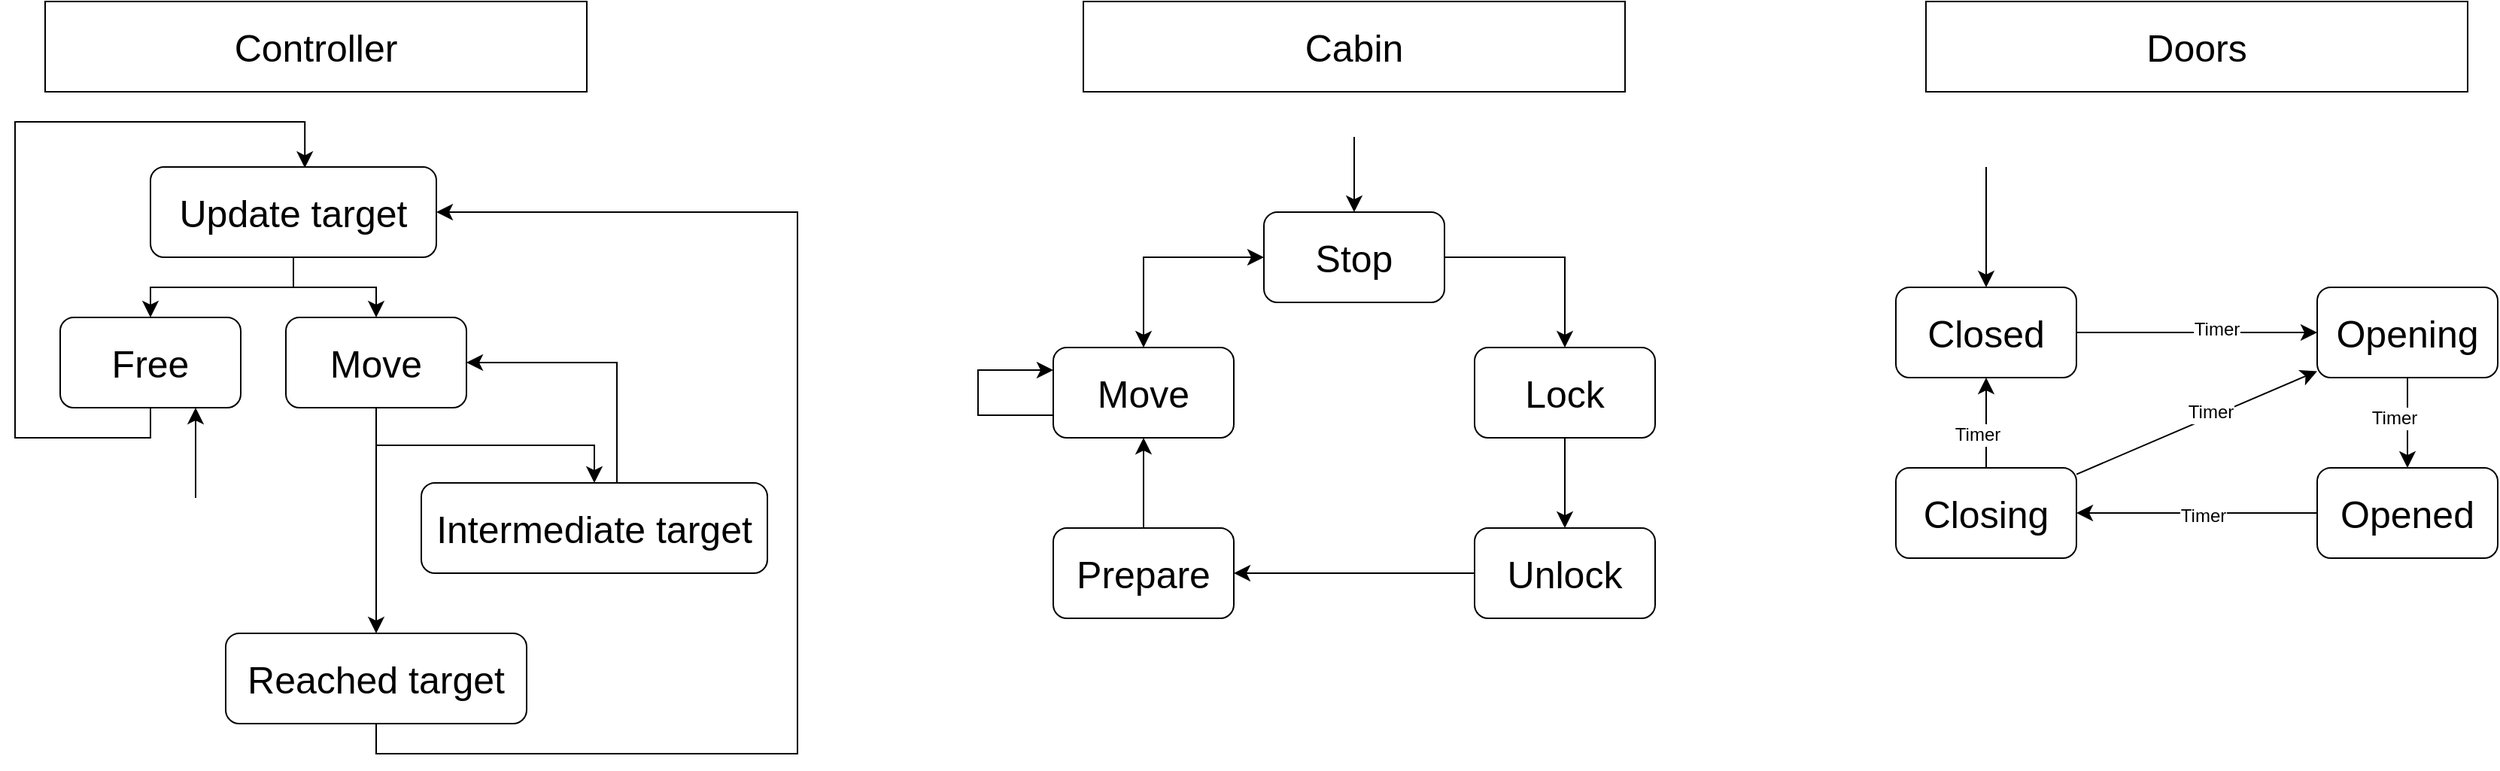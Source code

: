 <mxfile version="24.2.5" type="device">
  <diagram name="Страница — 1" id="gug9YWVX5ZGK4OThJXDl">
    <mxGraphModel dx="1265" dy="974" grid="1" gridSize="10" guides="1" tooltips="1" connect="1" arrows="1" fold="1" page="1" pageScale="1" pageWidth="4000" pageHeight="2000" math="0" shadow="0">
      <root>
        <mxCell id="0" />
        <mxCell id="1" parent="0" />
        <mxCell id="VhRbGQZjsnHlF9N6oI5H-1" value="&lt;span style=&quot;font-size: 25px;&quot;&gt;Controller&lt;/span&gt;" style="rounded=0;whiteSpace=wrap;html=1;" vertex="1" parent="1">
          <mxGeometry x="700" y="370" width="360" height="60" as="geometry" />
        </mxCell>
        <mxCell id="VhRbGQZjsnHlF9N6oI5H-2" value="&lt;font style=&quot;font-size: 25px;&quot;&gt;Free&lt;/font&gt;" style="rounded=1;whiteSpace=wrap;html=1;" vertex="1" parent="1">
          <mxGeometry x="710" y="580" width="120" height="60" as="geometry" />
        </mxCell>
        <mxCell id="VhRbGQZjsnHlF9N6oI5H-3" value="&lt;font style=&quot;font-size: 25px;&quot;&gt;Move&lt;/font&gt;" style="rounded=1;whiteSpace=wrap;html=1;" vertex="1" parent="1">
          <mxGeometry x="860" y="580" width="120" height="60" as="geometry" />
        </mxCell>
        <mxCell id="VhRbGQZjsnHlF9N6oI5H-4" value="&lt;font style=&quot;font-size: 25px;&quot;&gt;Reached target&lt;/font&gt;" style="rounded=1;whiteSpace=wrap;html=1;" vertex="1" parent="1">
          <mxGeometry x="820" y="790" width="200" height="60" as="geometry" />
        </mxCell>
        <mxCell id="VhRbGQZjsnHlF9N6oI5H-5" value="&lt;font style=&quot;font-size: 25px;&quot;&gt;Update target&lt;/font&gt;" style="rounded=1;whiteSpace=wrap;html=1;" vertex="1" parent="1">
          <mxGeometry x="770" y="480" width="190" height="60" as="geometry" />
        </mxCell>
        <mxCell id="VhRbGQZjsnHlF9N6oI5H-6" value="" style="endArrow=classic;html=1;rounded=0;fontSize=12;startSize=8;endSize=8;edgeStyle=orthogonalEdgeStyle;entryX=0.54;entryY=0.011;entryDx=0;entryDy=0;entryPerimeter=0;exitX=0.5;exitY=1;exitDx=0;exitDy=0;" edge="1" parent="1" source="VhRbGQZjsnHlF9N6oI5H-2" target="VhRbGQZjsnHlF9N6oI5H-5">
          <mxGeometry width="50" height="50" relative="1" as="geometry">
            <mxPoint x="870" y="620" as="sourcePoint" />
            <mxPoint x="920" y="570" as="targetPoint" />
            <Array as="points">
              <mxPoint x="770" y="660" />
              <mxPoint x="680" y="660" />
              <mxPoint x="680" y="450" />
              <mxPoint x="873" y="450" />
            </Array>
          </mxGeometry>
        </mxCell>
        <mxCell id="VhRbGQZjsnHlF9N6oI5H-8" value="" style="endArrow=classic;html=1;rounded=0;fontSize=12;startSize=8;endSize=8;edgeStyle=orthogonalEdgeStyle;" edge="1" parent="1" source="VhRbGQZjsnHlF9N6oI5H-5" target="VhRbGQZjsnHlF9N6oI5H-2">
          <mxGeometry width="50" height="50" relative="1" as="geometry">
            <mxPoint x="870" y="620" as="sourcePoint" />
            <mxPoint x="920" y="570" as="targetPoint" />
          </mxGeometry>
        </mxCell>
        <mxCell id="VhRbGQZjsnHlF9N6oI5H-9" value="" style="endArrow=classic;html=1;rounded=0;fontSize=12;startSize=8;endSize=8;edgeStyle=orthogonalEdgeStyle;" edge="1" parent="1" source="VhRbGQZjsnHlF9N6oI5H-5" target="VhRbGQZjsnHlF9N6oI5H-3">
          <mxGeometry width="50" height="50" relative="1" as="geometry">
            <mxPoint x="870" y="620" as="sourcePoint" />
            <mxPoint x="920" y="570" as="targetPoint" />
          </mxGeometry>
        </mxCell>
        <mxCell id="VhRbGQZjsnHlF9N6oI5H-10" value="" style="endArrow=classic;html=1;rounded=0;fontSize=12;startSize=8;endSize=8;curved=1;entryX=0.5;entryY=0;entryDx=0;entryDy=0;" edge="1" parent="1" source="VhRbGQZjsnHlF9N6oI5H-3" target="VhRbGQZjsnHlF9N6oI5H-4">
          <mxGeometry width="50" height="50" relative="1" as="geometry">
            <mxPoint x="870" y="620" as="sourcePoint" />
            <mxPoint x="1050" y="700" as="targetPoint" />
          </mxGeometry>
        </mxCell>
        <mxCell id="VhRbGQZjsnHlF9N6oI5H-11" value="" style="endArrow=classic;html=1;rounded=0;fontSize=12;startSize=8;endSize=8;exitX=0.5;exitY=1;exitDx=0;exitDy=0;entryX=1;entryY=0.5;entryDx=0;entryDy=0;edgeStyle=orthogonalEdgeStyle;" edge="1" parent="1" source="VhRbGQZjsnHlF9N6oI5H-4" target="VhRbGQZjsnHlF9N6oI5H-5">
          <mxGeometry width="50" height="50" relative="1" as="geometry">
            <mxPoint x="870" y="620" as="sourcePoint" />
            <mxPoint x="920" y="570" as="targetPoint" />
            <Array as="points">
              <mxPoint x="920" y="870" />
              <mxPoint x="1200" y="870" />
              <mxPoint x="1200" y="510" />
            </Array>
          </mxGeometry>
        </mxCell>
        <mxCell id="VhRbGQZjsnHlF9N6oI5H-12" value="&lt;span style=&quot;font-size: 25px;&quot;&gt;Cabin&lt;/span&gt;" style="rounded=0;whiteSpace=wrap;html=1;" vertex="1" parent="1">
          <mxGeometry x="1390" y="370" width="360" height="60" as="geometry" />
        </mxCell>
        <mxCell id="VhRbGQZjsnHlF9N6oI5H-13" value="&lt;font style=&quot;font-size: 25px;&quot;&gt;Move&lt;/font&gt;" style="rounded=1;whiteSpace=wrap;html=1;" vertex="1" parent="1">
          <mxGeometry x="1370" y="600" width="120" height="60" as="geometry" />
        </mxCell>
        <mxCell id="VhRbGQZjsnHlF9N6oI5H-17" value="&lt;font style=&quot;font-size: 25px;&quot;&gt;Prepare&lt;/font&gt;" style="rounded=1;whiteSpace=wrap;html=1;" vertex="1" parent="1">
          <mxGeometry x="1370" y="720" width="120" height="60" as="geometry" />
        </mxCell>
        <mxCell id="VhRbGQZjsnHlF9N6oI5H-18" value="&lt;font style=&quot;font-size: 25px;&quot;&gt;Stop&lt;/font&gt;" style="rounded=1;whiteSpace=wrap;html=1;" vertex="1" parent="1">
          <mxGeometry x="1510" y="510" width="120" height="60" as="geometry" />
        </mxCell>
        <mxCell id="VhRbGQZjsnHlF9N6oI5H-19" value="&lt;font style=&quot;font-size: 25px;&quot;&gt;Lock&lt;/font&gt;" style="rounded=1;whiteSpace=wrap;html=1;" vertex="1" parent="1">
          <mxGeometry x="1650" y="600" width="120" height="60" as="geometry" />
        </mxCell>
        <mxCell id="VhRbGQZjsnHlF9N6oI5H-20" value="&lt;font style=&quot;font-size: 25px;&quot;&gt;Unlock&lt;/font&gt;" style="rounded=1;whiteSpace=wrap;html=1;" vertex="1" parent="1">
          <mxGeometry x="1650" y="720" width="120" height="60" as="geometry" />
        </mxCell>
        <mxCell id="VhRbGQZjsnHlF9N6oI5H-21" value="" style="endArrow=classic;html=1;rounded=0;fontSize=12;startSize=8;endSize=8;exitX=1;exitY=0.5;exitDx=0;exitDy=0;entryX=0.5;entryY=0;entryDx=0;entryDy=0;edgeStyle=orthogonalEdgeStyle;" edge="1" parent="1" source="VhRbGQZjsnHlF9N6oI5H-18" target="VhRbGQZjsnHlF9N6oI5H-19">
          <mxGeometry width="50" height="50" relative="1" as="geometry">
            <mxPoint x="1460" y="620" as="sourcePoint" />
            <mxPoint x="1510" y="570" as="targetPoint" />
          </mxGeometry>
        </mxCell>
        <mxCell id="VhRbGQZjsnHlF9N6oI5H-22" value="" style="endArrow=classic;html=1;rounded=0;fontSize=12;startSize=8;endSize=8;curved=1;" edge="1" parent="1" source="VhRbGQZjsnHlF9N6oI5H-19" target="VhRbGQZjsnHlF9N6oI5H-20">
          <mxGeometry width="50" height="50" relative="1" as="geometry">
            <mxPoint x="1460" y="620" as="sourcePoint" />
            <mxPoint x="1510" y="570" as="targetPoint" />
          </mxGeometry>
        </mxCell>
        <mxCell id="VhRbGQZjsnHlF9N6oI5H-23" value="" style="endArrow=classic;html=1;rounded=0;fontSize=12;startSize=8;endSize=8;curved=1;" edge="1" parent="1" source="VhRbGQZjsnHlF9N6oI5H-20" target="VhRbGQZjsnHlF9N6oI5H-17">
          <mxGeometry width="50" height="50" relative="1" as="geometry">
            <mxPoint x="1460" y="620" as="sourcePoint" />
            <mxPoint x="1510" y="570" as="targetPoint" />
          </mxGeometry>
        </mxCell>
        <mxCell id="VhRbGQZjsnHlF9N6oI5H-24" value="" style="endArrow=classic;html=1;rounded=0;fontSize=12;startSize=8;endSize=8;curved=1;" edge="1" parent="1" source="VhRbGQZjsnHlF9N6oI5H-17" target="VhRbGQZjsnHlF9N6oI5H-13">
          <mxGeometry width="50" height="50" relative="1" as="geometry">
            <mxPoint x="1460" y="620" as="sourcePoint" />
            <mxPoint x="1510" y="570" as="targetPoint" />
          </mxGeometry>
        </mxCell>
        <mxCell id="VhRbGQZjsnHlF9N6oI5H-25" value="" style="endArrow=classic;startArrow=classic;html=1;rounded=0;fontSize=12;startSize=8;endSize=8;edgeStyle=orthogonalEdgeStyle;" edge="1" parent="1" source="VhRbGQZjsnHlF9N6oI5H-13" target="VhRbGQZjsnHlF9N6oI5H-18">
          <mxGeometry width="50" height="50" relative="1" as="geometry">
            <mxPoint x="1400" y="570" as="sourcePoint" />
            <mxPoint x="1480" y="510" as="targetPoint" />
            <Array as="points">
              <mxPoint x="1430" y="540" />
            </Array>
          </mxGeometry>
        </mxCell>
        <mxCell id="VhRbGQZjsnHlF9N6oI5H-26" value="" style="endArrow=classic;html=1;rounded=0;fontSize=12;startSize=8;endSize=8;exitX=0;exitY=0.75;exitDx=0;exitDy=0;edgeStyle=orthogonalEdgeStyle;entryX=0;entryY=0.25;entryDx=0;entryDy=0;" edge="1" parent="1" source="VhRbGQZjsnHlF9N6oI5H-13" target="VhRbGQZjsnHlF9N6oI5H-13">
          <mxGeometry width="50" height="50" relative="1" as="geometry">
            <mxPoint x="1250" y="660" as="sourcePoint" />
            <mxPoint x="1280" y="610" as="targetPoint" />
            <Array as="points">
              <mxPoint x="1320" y="645" />
              <mxPoint x="1320" y="615" />
            </Array>
          </mxGeometry>
        </mxCell>
        <mxCell id="VhRbGQZjsnHlF9N6oI5H-27" value="" style="endArrow=classic;html=1;rounded=0;fontSize=12;startSize=8;endSize=8;curved=1;entryX=0.75;entryY=1;entryDx=0;entryDy=0;" edge="1" parent="1" target="VhRbGQZjsnHlF9N6oI5H-2">
          <mxGeometry width="50" height="50" relative="1" as="geometry">
            <mxPoint x="800" y="700" as="sourcePoint" />
            <mxPoint x="1510" y="700" as="targetPoint" />
          </mxGeometry>
        </mxCell>
        <mxCell id="VhRbGQZjsnHlF9N6oI5H-29" value="" style="endArrow=classic;html=1;rounded=0;fontSize=12;startSize=8;endSize=8;curved=1;entryX=0.5;entryY=0;entryDx=0;entryDy=0;" edge="1" parent="1" target="VhRbGQZjsnHlF9N6oI5H-18">
          <mxGeometry width="50" height="50" relative="1" as="geometry">
            <mxPoint x="1570" y="460" as="sourcePoint" />
            <mxPoint x="1510" y="720" as="targetPoint" />
          </mxGeometry>
        </mxCell>
        <mxCell id="VhRbGQZjsnHlF9N6oI5H-30" value="&lt;font style=&quot;font-size: 25px;&quot;&gt;Closed&lt;/font&gt;" style="rounded=1;whiteSpace=wrap;html=1;" vertex="1" parent="1">
          <mxGeometry x="1930" y="560" width="120" height="60" as="geometry" />
        </mxCell>
        <mxCell id="VhRbGQZjsnHlF9N6oI5H-31" value="&lt;font style=&quot;font-size: 25px;&quot;&gt;Closing&lt;/font&gt;" style="rounded=1;whiteSpace=wrap;html=1;" vertex="1" parent="1">
          <mxGeometry x="1930" y="680" width="120" height="60" as="geometry" />
        </mxCell>
        <mxCell id="VhRbGQZjsnHlF9N6oI5H-32" value="&lt;font style=&quot;font-size: 25px;&quot;&gt;Opening&lt;/font&gt;" style="rounded=1;whiteSpace=wrap;html=1;" vertex="1" parent="1">
          <mxGeometry x="2210" y="560" width="120" height="60" as="geometry" />
        </mxCell>
        <mxCell id="VhRbGQZjsnHlF9N6oI5H-33" value="&lt;span style=&quot;font-size: 25px;&quot;&gt;Opened&lt;/span&gt;" style="rounded=1;whiteSpace=wrap;html=1;" vertex="1" parent="1">
          <mxGeometry x="2210" y="680" width="120" height="60" as="geometry" />
        </mxCell>
        <mxCell id="VhRbGQZjsnHlF9N6oI5H-34" value="" style="endArrow=classic;html=1;rounded=0;fontSize=12;startSize=8;endSize=8;curved=1;" edge="1" source="VhRbGQZjsnHlF9N6oI5H-32" target="VhRbGQZjsnHlF9N6oI5H-33" parent="1">
          <mxGeometry width="50" height="50" relative="1" as="geometry">
            <mxPoint x="2020" y="580" as="sourcePoint" />
            <mxPoint x="2070" y="530" as="targetPoint" />
          </mxGeometry>
        </mxCell>
        <mxCell id="VhRbGQZjsnHlF9N6oI5H-35" value="" style="endArrow=classic;html=1;rounded=0;fontSize=12;startSize=8;endSize=8;curved=1;" edge="1" source="VhRbGQZjsnHlF9N6oI5H-33" target="VhRbGQZjsnHlF9N6oI5H-31" parent="1">
          <mxGeometry width="50" height="50" relative="1" as="geometry">
            <mxPoint x="2020" y="580" as="sourcePoint" />
            <mxPoint x="2070" y="530" as="targetPoint" />
          </mxGeometry>
        </mxCell>
        <mxCell id="VhRbGQZjsnHlF9N6oI5H-36" value="" style="endArrow=classic;html=1;rounded=0;fontSize=12;startSize=8;endSize=8;curved=1;" edge="1" source="VhRbGQZjsnHlF9N6oI5H-31" target="VhRbGQZjsnHlF9N6oI5H-30" parent="1">
          <mxGeometry width="50" height="50" relative="1" as="geometry">
            <mxPoint x="2020" y="580" as="sourcePoint" />
            <mxPoint x="2070" y="530" as="targetPoint" />
          </mxGeometry>
        </mxCell>
        <mxCell id="VhRbGQZjsnHlF9N6oI5H-38" value="&lt;span style=&quot;font-size: 25px;&quot;&gt;Doors&lt;/span&gt;" style="rounded=0;whiteSpace=wrap;html=1;" vertex="1" parent="1">
          <mxGeometry x="1950" y="370" width="360" height="60" as="geometry" />
        </mxCell>
        <mxCell id="VhRbGQZjsnHlF9N6oI5H-39" value="" style="endArrow=classic;html=1;rounded=0;fontSize=12;startSize=8;endSize=8;curved=0;" edge="1" parent="1" source="VhRbGQZjsnHlF9N6oI5H-30" target="VhRbGQZjsnHlF9N6oI5H-32">
          <mxGeometry width="50" height="50" relative="1" as="geometry">
            <mxPoint x="1960" y="670" as="sourcePoint" />
            <mxPoint x="2010" y="620" as="targetPoint" />
          </mxGeometry>
        </mxCell>
        <mxCell id="VhRbGQZjsnHlF9N6oI5H-42" value="Timer" style="edgeLabel;html=1;align=center;verticalAlign=middle;resizable=0;points=[];fontSize=12;" vertex="1" connectable="0" parent="VhRbGQZjsnHlF9N6oI5H-39">
          <mxGeometry x="0.148" y="2" relative="1" as="geometry">
            <mxPoint x="1" as="offset" />
          </mxGeometry>
        </mxCell>
        <mxCell id="VhRbGQZjsnHlF9N6oI5H-40" value="" style="endArrow=classic;html=1;rounded=0;fontSize=12;startSize=8;endSize=8;curved=1;" edge="1" parent="1" source="VhRbGQZjsnHlF9N6oI5H-31" target="VhRbGQZjsnHlF9N6oI5H-32">
          <mxGeometry width="50" height="50" relative="1" as="geometry">
            <mxPoint x="1960" y="670" as="sourcePoint" />
            <mxPoint x="2010" y="620" as="targetPoint" />
          </mxGeometry>
        </mxCell>
        <mxCell id="VhRbGQZjsnHlF9N6oI5H-43" value="Timer" style="edgeLabel;html=1;align=center;verticalAlign=middle;resizable=0;points=[];fontSize=12;" vertex="1" connectable="0" parent="1">
          <mxGeometry x="2152.25" y="598" as="geometry">
            <mxPoint x="108" y="49" as="offset" />
          </mxGeometry>
        </mxCell>
        <mxCell id="VhRbGQZjsnHlF9N6oI5H-44" value="Timer" style="edgeLabel;html=1;align=center;verticalAlign=middle;resizable=0;points=[];fontSize=12;" vertex="1" connectable="0" parent="1">
          <mxGeometry x="2140" y="630" as="geometry">
            <mxPoint x="-1" y="13" as="offset" />
          </mxGeometry>
        </mxCell>
        <mxCell id="VhRbGQZjsnHlF9N6oI5H-45" value="Timer" style="edgeLabel;html=1;align=center;verticalAlign=middle;resizable=0;points=[];fontSize=12;" vertex="1" connectable="0" parent="1">
          <mxGeometry x="2172.25" y="618" as="geometry">
            <mxPoint x="-189" y="40" as="offset" />
          </mxGeometry>
        </mxCell>
        <mxCell id="VhRbGQZjsnHlF9N6oI5H-46" value="Timer" style="edgeLabel;html=1;align=center;verticalAlign=middle;resizable=0;points=[];fontSize=12;" vertex="1" connectable="0" parent="1">
          <mxGeometry x="2182.25" y="628" as="geometry">
            <mxPoint x="-49" y="84" as="offset" />
          </mxGeometry>
        </mxCell>
        <mxCell id="VhRbGQZjsnHlF9N6oI5H-47" value="" style="endArrow=classic;html=1;rounded=0;fontSize=12;startSize=8;endSize=8;curved=1;" edge="1" parent="1" target="VhRbGQZjsnHlF9N6oI5H-30">
          <mxGeometry width="50" height="50" relative="1" as="geometry">
            <mxPoint x="1990" y="480" as="sourcePoint" />
            <mxPoint x="1980" y="510" as="targetPoint" />
          </mxGeometry>
        </mxCell>
        <mxCell id="VhRbGQZjsnHlF9N6oI5H-48" value="&lt;font style=&quot;font-size: 25px;&quot;&gt;Intermediate target&lt;/font&gt;" style="rounded=1;whiteSpace=wrap;html=1;" vertex="1" parent="1">
          <mxGeometry x="950" y="690" width="230" height="60" as="geometry" />
        </mxCell>
        <mxCell id="VhRbGQZjsnHlF9N6oI5H-49" value="" style="endArrow=classic;html=1;rounded=0;fontSize=12;startSize=8;endSize=8;edgeStyle=orthogonalEdgeStyle;" edge="1" parent="1" source="VhRbGQZjsnHlF9N6oI5H-3" target="VhRbGQZjsnHlF9N6oI5H-48">
          <mxGeometry width="50" height="50" relative="1" as="geometry">
            <mxPoint x="1140" y="720" as="sourcePoint" />
            <mxPoint x="1190" y="670" as="targetPoint" />
          </mxGeometry>
        </mxCell>
        <mxCell id="VhRbGQZjsnHlF9N6oI5H-50" value="" style="endArrow=classic;html=1;rounded=0;fontSize=12;startSize=8;endSize=8;edgeStyle=orthogonalEdgeStyle;" edge="1" parent="1" source="VhRbGQZjsnHlF9N6oI5H-48" target="VhRbGQZjsnHlF9N6oI5H-3">
          <mxGeometry width="50" height="50" relative="1" as="geometry">
            <mxPoint x="1140" y="720" as="sourcePoint" />
            <mxPoint x="1190" y="670" as="targetPoint" />
            <Array as="points">
              <mxPoint x="1080" y="610" />
            </Array>
          </mxGeometry>
        </mxCell>
      </root>
    </mxGraphModel>
  </diagram>
</mxfile>

